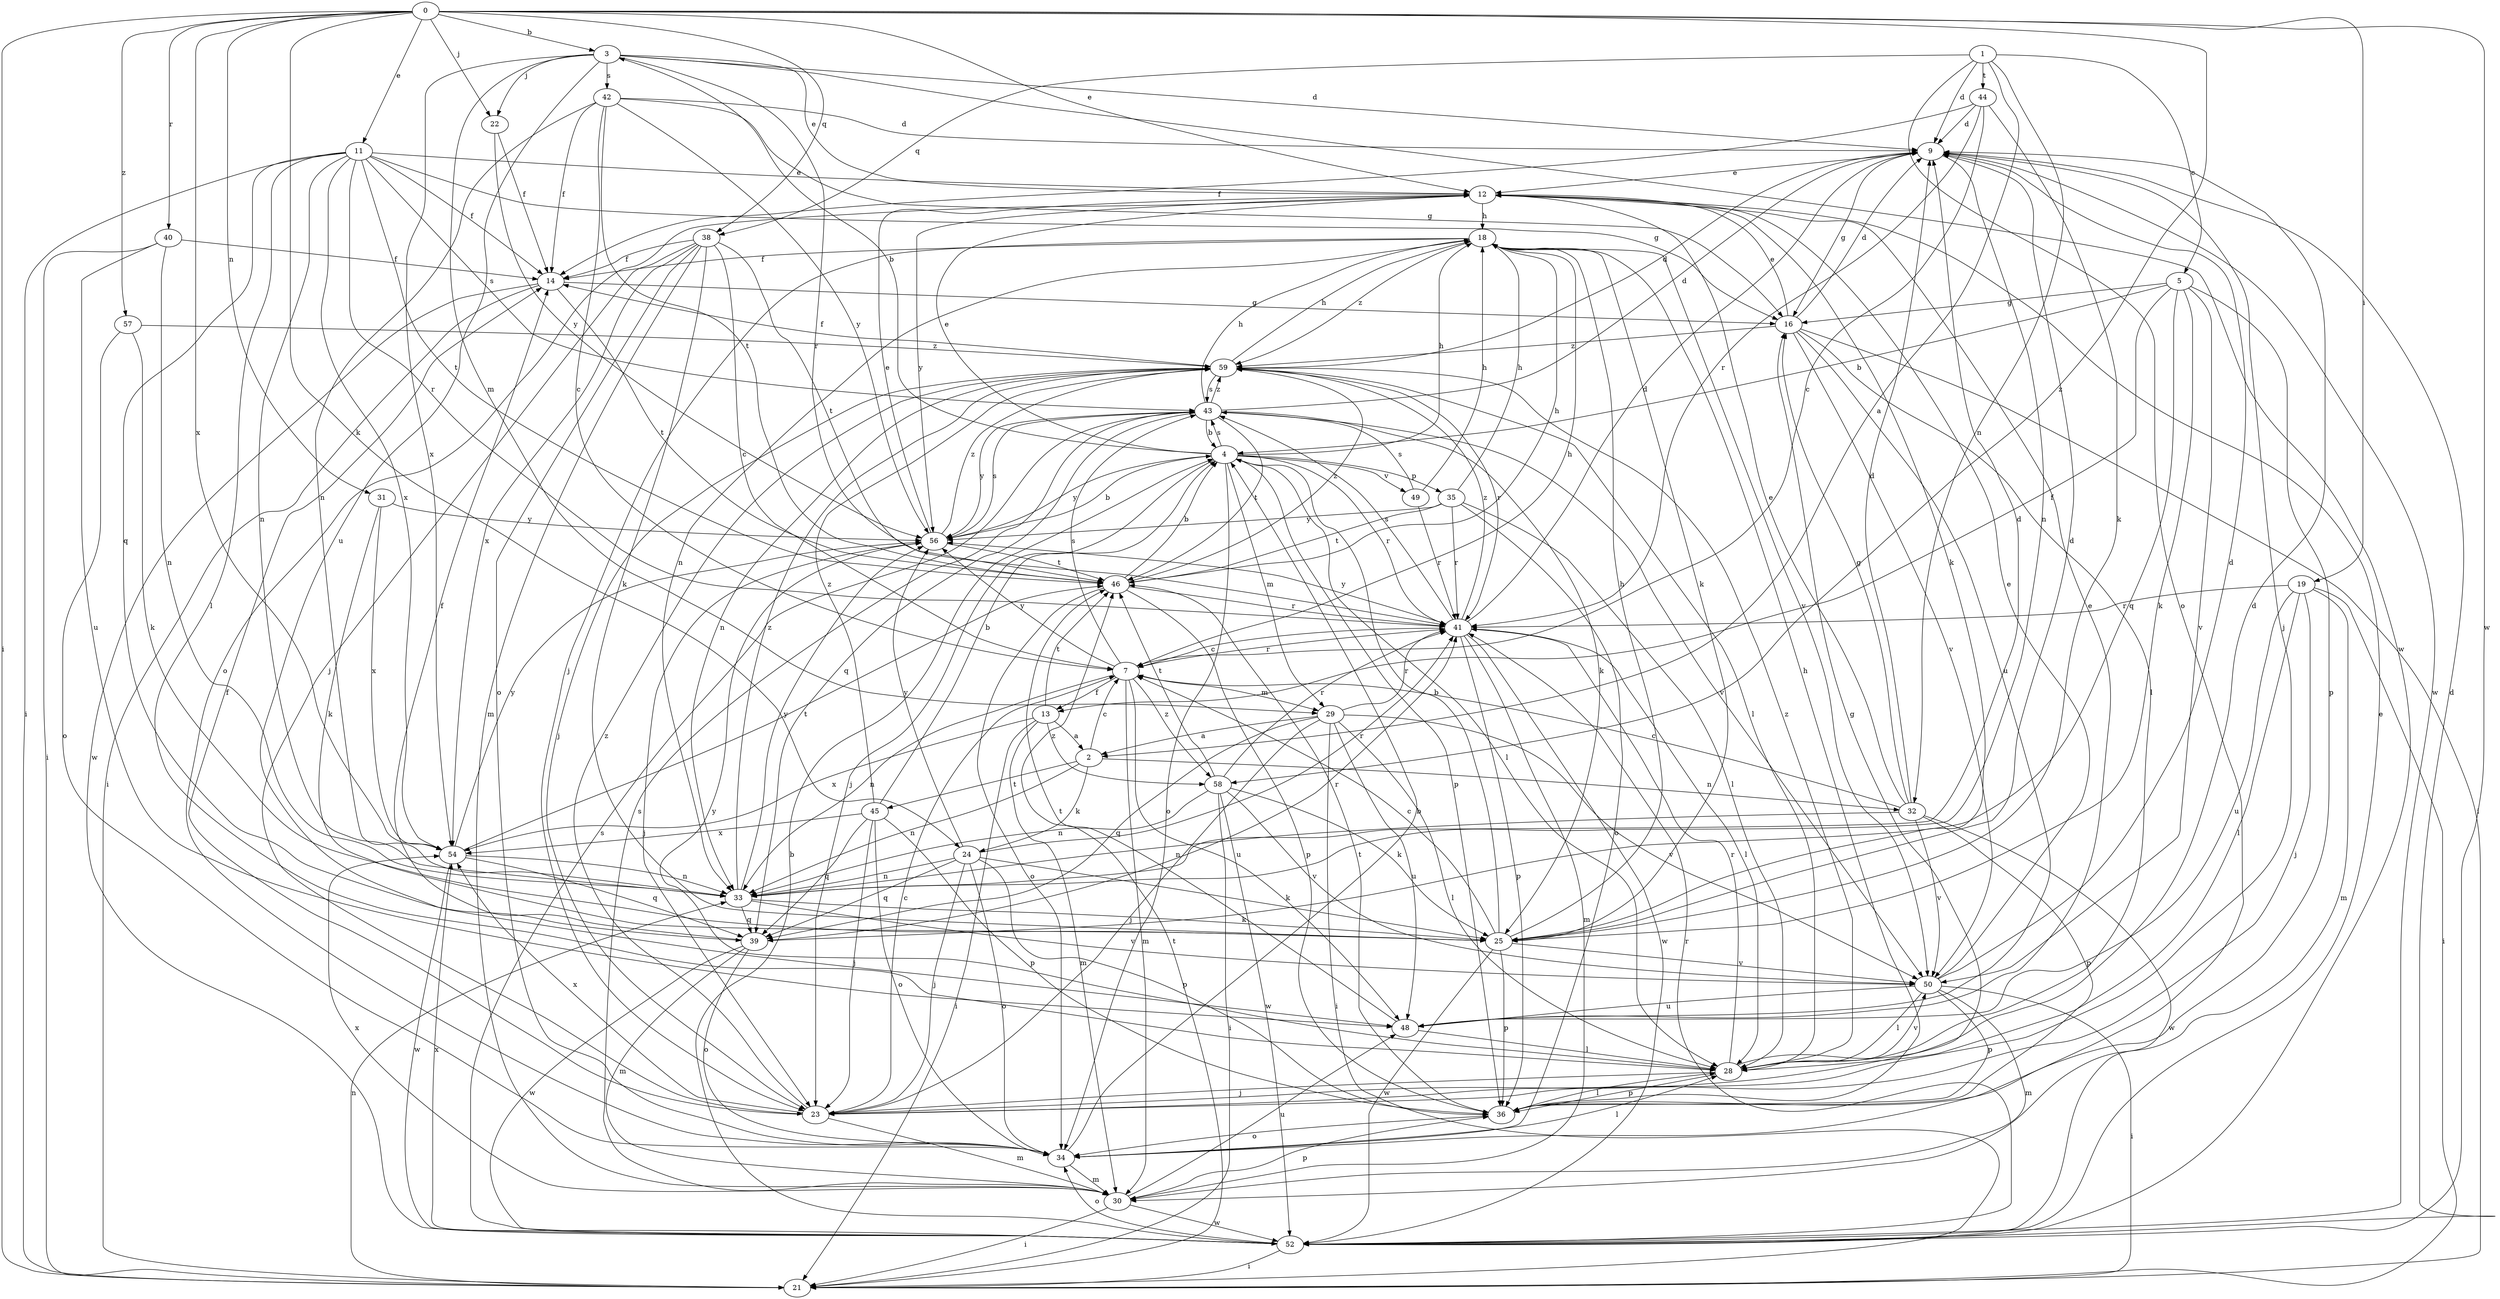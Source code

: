 strict digraph  {
0;
1;
2;
3;
4;
5;
7;
9;
11;
12;
13;
14;
16;
18;
19;
21;
22;
23;
24;
25;
28;
29;
30;
31;
32;
33;
34;
35;
36;
38;
39;
40;
41;
42;
43;
44;
45;
46;
48;
49;
50;
52;
54;
56;
57;
58;
59;
0 -> 3  [label=b];
0 -> 11  [label=e];
0 -> 12  [label=e];
0 -> 19  [label=i];
0 -> 21  [label=i];
0 -> 22  [label=j];
0 -> 24  [label=k];
0 -> 31  [label=n];
0 -> 38  [label=q];
0 -> 40  [label=r];
0 -> 52  [label=w];
0 -> 54  [label=x];
0 -> 57  [label=z];
0 -> 58  [label=z];
1 -> 2  [label=a];
1 -> 5  [label=c];
1 -> 9  [label=d];
1 -> 32  [label=n];
1 -> 34  [label=o];
1 -> 38  [label=q];
1 -> 44  [label=t];
2 -> 7  [label=c];
2 -> 24  [label=k];
2 -> 32  [label=n];
2 -> 33  [label=n];
2 -> 45  [label=t];
3 -> 9  [label=d];
3 -> 12  [label=e];
3 -> 22  [label=j];
3 -> 29  [label=m];
3 -> 41  [label=r];
3 -> 42  [label=s];
3 -> 48  [label=u];
3 -> 52  [label=w];
3 -> 54  [label=x];
4 -> 3  [label=b];
4 -> 12  [label=e];
4 -> 18  [label=h];
4 -> 23  [label=j];
4 -> 28  [label=l];
4 -> 29  [label=m];
4 -> 34  [label=o];
4 -> 35  [label=p];
4 -> 36  [label=p];
4 -> 41  [label=r];
4 -> 43  [label=s];
4 -> 49  [label=v];
4 -> 56  [label=y];
5 -> 4  [label=b];
5 -> 13  [label=f];
5 -> 16  [label=g];
5 -> 25  [label=k];
5 -> 36  [label=p];
5 -> 39  [label=q];
5 -> 50  [label=v];
7 -> 13  [label=f];
7 -> 18  [label=h];
7 -> 29  [label=m];
7 -> 30  [label=m];
7 -> 33  [label=n];
7 -> 41  [label=r];
7 -> 43  [label=s];
7 -> 48  [label=u];
7 -> 56  [label=y];
7 -> 58  [label=z];
9 -> 12  [label=e];
9 -> 16  [label=g];
9 -> 23  [label=j];
9 -> 33  [label=n];
9 -> 52  [label=w];
11 -> 12  [label=e];
11 -> 14  [label=f];
11 -> 16  [label=g];
11 -> 21  [label=i];
11 -> 28  [label=l];
11 -> 33  [label=n];
11 -> 39  [label=q];
11 -> 41  [label=r];
11 -> 43  [label=s];
11 -> 46  [label=t];
11 -> 54  [label=x];
12 -> 18  [label=h];
12 -> 25  [label=k];
12 -> 34  [label=o];
12 -> 56  [label=y];
13 -> 2  [label=a];
13 -> 21  [label=i];
13 -> 30  [label=m];
13 -> 46  [label=t];
13 -> 54  [label=x];
13 -> 58  [label=z];
14 -> 16  [label=g];
14 -> 21  [label=i];
14 -> 46  [label=t];
14 -> 52  [label=w];
16 -> 9  [label=d];
16 -> 12  [label=e];
16 -> 21  [label=i];
16 -> 28  [label=l];
16 -> 48  [label=u];
16 -> 50  [label=v];
16 -> 59  [label=z];
18 -> 14  [label=f];
18 -> 23  [label=j];
18 -> 25  [label=k];
18 -> 33  [label=n];
18 -> 50  [label=v];
18 -> 59  [label=z];
19 -> 21  [label=i];
19 -> 23  [label=j];
19 -> 28  [label=l];
19 -> 30  [label=m];
19 -> 41  [label=r];
19 -> 48  [label=u];
21 -> 33  [label=n];
21 -> 46  [label=t];
22 -> 14  [label=f];
22 -> 56  [label=y];
23 -> 7  [label=c];
23 -> 14  [label=f];
23 -> 16  [label=g];
23 -> 30  [label=m];
23 -> 54  [label=x];
23 -> 59  [label=z];
24 -> 23  [label=j];
24 -> 25  [label=k];
24 -> 33  [label=n];
24 -> 34  [label=o];
24 -> 36  [label=p];
24 -> 39  [label=q];
24 -> 41  [label=r];
24 -> 56  [label=y];
25 -> 4  [label=b];
25 -> 7  [label=c];
25 -> 9  [label=d];
25 -> 18  [label=h];
25 -> 36  [label=p];
25 -> 50  [label=v];
25 -> 52  [label=w];
28 -> 9  [label=d];
28 -> 23  [label=j];
28 -> 36  [label=p];
28 -> 41  [label=r];
28 -> 50  [label=v];
28 -> 56  [label=y];
28 -> 59  [label=z];
29 -> 2  [label=a];
29 -> 21  [label=i];
29 -> 23  [label=j];
29 -> 28  [label=l];
29 -> 39  [label=q];
29 -> 41  [label=r];
29 -> 48  [label=u];
29 -> 50  [label=v];
30 -> 21  [label=i];
30 -> 36  [label=p];
30 -> 43  [label=s];
30 -> 48  [label=u];
30 -> 52  [label=w];
30 -> 54  [label=x];
31 -> 25  [label=k];
31 -> 54  [label=x];
31 -> 56  [label=y];
32 -> 7  [label=c];
32 -> 9  [label=d];
32 -> 12  [label=e];
32 -> 16  [label=g];
32 -> 33  [label=n];
32 -> 36  [label=p];
32 -> 50  [label=v];
32 -> 52  [label=w];
33 -> 9  [label=d];
33 -> 25  [label=k];
33 -> 39  [label=q];
33 -> 50  [label=v];
33 -> 56  [label=y];
33 -> 59  [label=z];
34 -> 4  [label=b];
34 -> 28  [label=l];
34 -> 30  [label=m];
35 -> 18  [label=h];
35 -> 28  [label=l];
35 -> 34  [label=o];
35 -> 41  [label=r];
35 -> 46  [label=t];
35 -> 56  [label=y];
36 -> 18  [label=h];
36 -> 28  [label=l];
36 -> 34  [label=o];
36 -> 46  [label=t];
38 -> 7  [label=c];
38 -> 14  [label=f];
38 -> 23  [label=j];
38 -> 25  [label=k];
38 -> 30  [label=m];
38 -> 34  [label=o];
38 -> 46  [label=t];
38 -> 54  [label=x];
39 -> 14  [label=f];
39 -> 30  [label=m];
39 -> 34  [label=o];
39 -> 41  [label=r];
39 -> 52  [label=w];
40 -> 14  [label=f];
40 -> 21  [label=i];
40 -> 33  [label=n];
40 -> 48  [label=u];
41 -> 7  [label=c];
41 -> 9  [label=d];
41 -> 28  [label=l];
41 -> 30  [label=m];
41 -> 36  [label=p];
41 -> 43  [label=s];
41 -> 52  [label=w];
41 -> 56  [label=y];
41 -> 59  [label=z];
42 -> 7  [label=c];
42 -> 9  [label=d];
42 -> 14  [label=f];
42 -> 16  [label=g];
42 -> 33  [label=n];
42 -> 46  [label=t];
42 -> 56  [label=y];
43 -> 4  [label=b];
43 -> 9  [label=d];
43 -> 18  [label=h];
43 -> 25  [label=k];
43 -> 39  [label=q];
43 -> 46  [label=t];
43 -> 50  [label=v];
43 -> 56  [label=y];
43 -> 59  [label=z];
44 -> 7  [label=c];
44 -> 9  [label=d];
44 -> 14  [label=f];
44 -> 25  [label=k];
44 -> 41  [label=r];
45 -> 4  [label=b];
45 -> 23  [label=j];
45 -> 34  [label=o];
45 -> 36  [label=p];
45 -> 39  [label=q];
45 -> 54  [label=x];
45 -> 59  [label=z];
46 -> 4  [label=b];
46 -> 18  [label=h];
46 -> 34  [label=o];
46 -> 36  [label=p];
46 -> 41  [label=r];
46 -> 59  [label=z];
48 -> 12  [label=e];
48 -> 28  [label=l];
48 -> 46  [label=t];
49 -> 18  [label=h];
49 -> 41  [label=r];
49 -> 43  [label=s];
50 -> 9  [label=d];
50 -> 12  [label=e];
50 -> 21  [label=i];
50 -> 28  [label=l];
50 -> 30  [label=m];
50 -> 36  [label=p];
50 -> 48  [label=u];
52 -> 4  [label=b];
52 -> 9  [label=d];
52 -> 12  [label=e];
52 -> 21  [label=i];
52 -> 34  [label=o];
52 -> 41  [label=r];
52 -> 43  [label=s];
52 -> 54  [label=x];
54 -> 33  [label=n];
54 -> 39  [label=q];
54 -> 46  [label=t];
54 -> 52  [label=w];
54 -> 56  [label=y];
56 -> 4  [label=b];
56 -> 12  [label=e];
56 -> 23  [label=j];
56 -> 43  [label=s];
56 -> 46  [label=t];
56 -> 59  [label=z];
57 -> 25  [label=k];
57 -> 34  [label=o];
57 -> 59  [label=z];
58 -> 21  [label=i];
58 -> 25  [label=k];
58 -> 33  [label=n];
58 -> 41  [label=r];
58 -> 46  [label=t];
58 -> 50  [label=v];
58 -> 52  [label=w];
59 -> 9  [label=d];
59 -> 14  [label=f];
59 -> 18  [label=h];
59 -> 23  [label=j];
59 -> 28  [label=l];
59 -> 33  [label=n];
59 -> 41  [label=r];
59 -> 43  [label=s];
}
